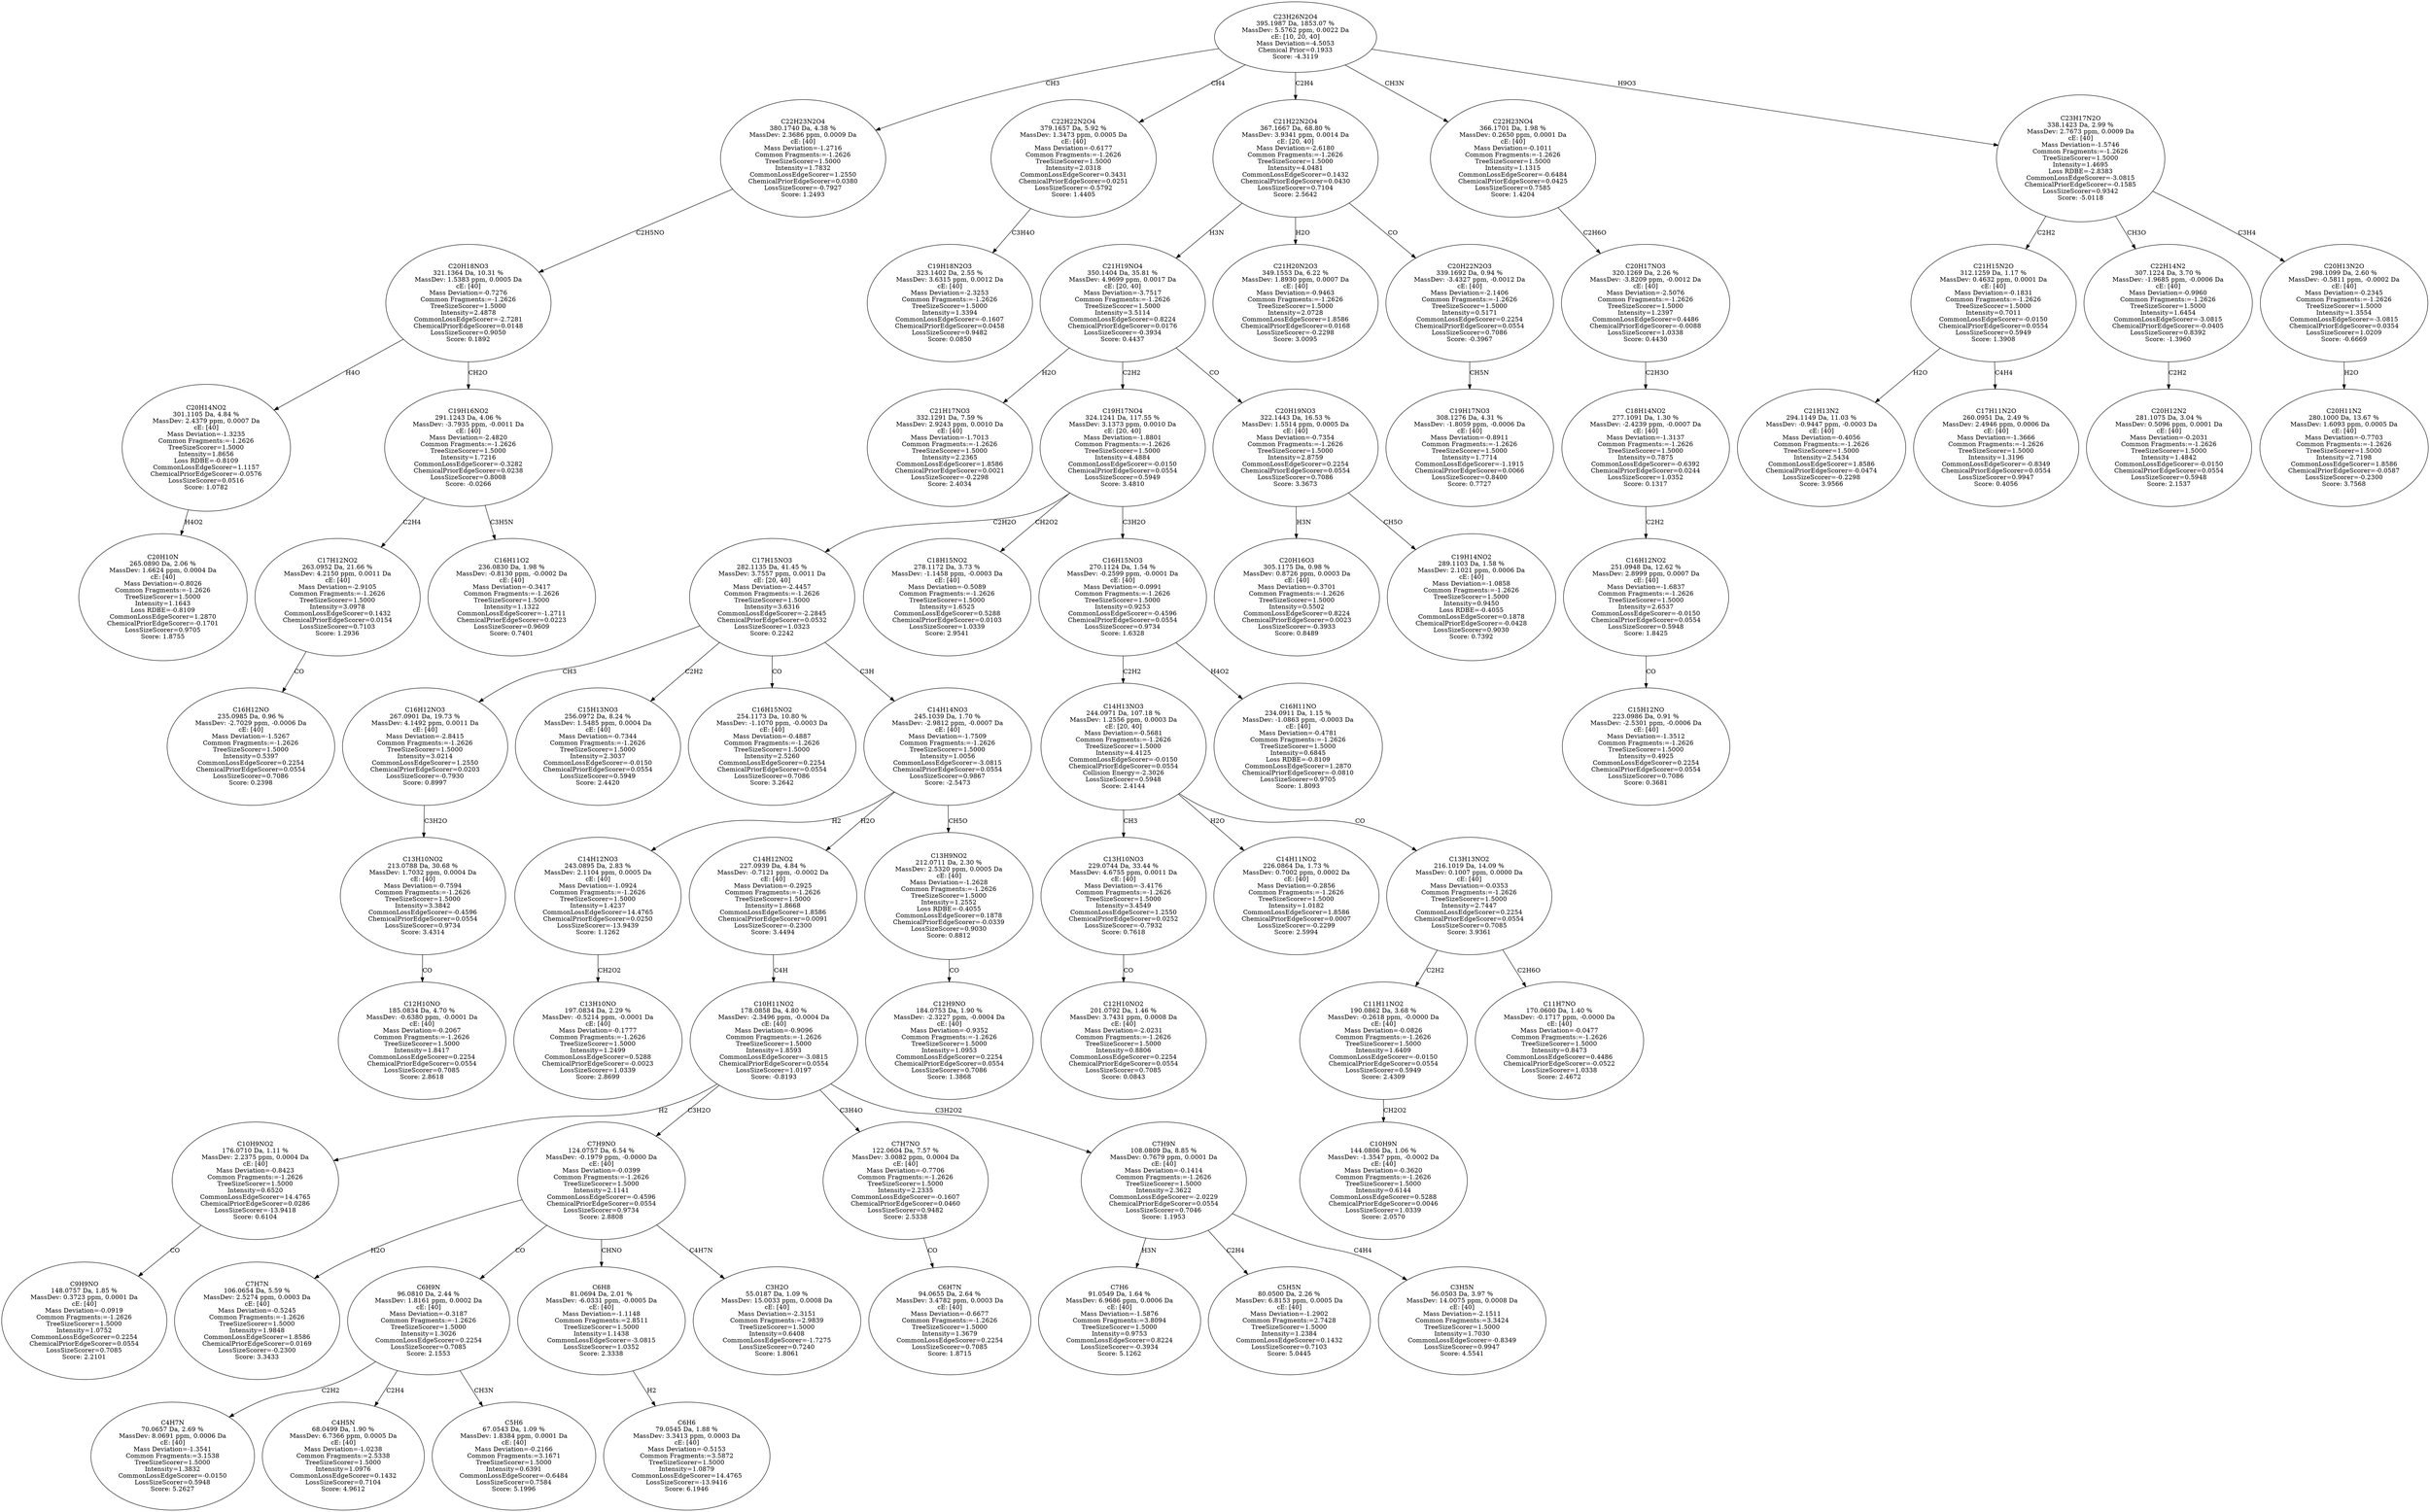strict digraph {
v1 [label="C20H10N\n265.0890 Da, 2.06 %\nMassDev: 1.6624 ppm, 0.0004 Da\ncE: [40]\nMass Deviation=-0.8026\nCommon Fragments:=-1.2626\nTreeSizeScorer=1.5000\nIntensity=1.1643\nLoss RDBE=-0.8109\nCommonLossEdgeScorer=1.2870\nChemicalPriorEdgeScorer=-0.1701\nLossSizeScorer=0.9705\nScore: 1.8755"];
v2 [label="C20H14NO2\n301.1105 Da, 4.84 %\nMassDev: 2.4379 ppm, 0.0007 Da\ncE: [40]\nMass Deviation=-1.3235\nCommon Fragments:=-1.2626\nTreeSizeScorer=1.5000\nIntensity=1.8656\nLoss RDBE=-0.8109\nCommonLossEdgeScorer=1.1157\nChemicalPriorEdgeScorer=-0.0576\nLossSizeScorer=0.0516\nScore: 1.0782"];
v3 [label="C16H12NO\n235.0985 Da, 0.96 %\nMassDev: -2.7029 ppm, -0.0006 Da\ncE: [40]\nMass Deviation=-1.5267\nCommon Fragments:=-1.2626\nTreeSizeScorer=1.5000\nIntensity=0.5397\nCommonLossEdgeScorer=0.2254\nChemicalPriorEdgeScorer=0.0554\nLossSizeScorer=0.7086\nScore: 0.2398"];
v4 [label="C17H12NO2\n263.0952 Da, 21.66 %\nMassDev: 4.2150 ppm, 0.0011 Da\ncE: [40]\nMass Deviation=-2.9105\nCommon Fragments:=-1.2626\nTreeSizeScorer=1.5000\nIntensity=3.0978\nCommonLossEdgeScorer=0.1432\nChemicalPriorEdgeScorer=0.0154\nLossSizeScorer=0.7103\nScore: 1.2936"];
v5 [label="C16H11O2\n236.0830 Da, 1.98 %\nMassDev: -0.8130 ppm, -0.0002 Da\ncE: [40]\nMass Deviation=-0.3417\nCommon Fragments:=-1.2626\nTreeSizeScorer=1.5000\nIntensity=1.1322\nCommonLossEdgeScorer=-1.2711\nChemicalPriorEdgeScorer=0.0223\nLossSizeScorer=0.9609\nScore: 0.7401"];
v6 [label="C19H16NO2\n291.1243 Da, 4.06 %\nMassDev: -3.7935 ppm, -0.0011 Da\ncE: [40]\nMass Deviation=-2.4820\nCommon Fragments:=-1.2626\nTreeSizeScorer=1.5000\nIntensity=1.7216\nCommonLossEdgeScorer=-0.3282\nChemicalPriorEdgeScorer=0.0238\nLossSizeScorer=0.8008\nScore: -0.0266"];
v7 [label="C20H18NO3\n321.1364 Da, 10.31 %\nMassDev: 1.5383 ppm, 0.0005 Da\ncE: [40]\nMass Deviation=-0.7276\nCommon Fragments:=-1.2626\nTreeSizeScorer=1.5000\nIntensity=2.4878\nCommonLossEdgeScorer=-2.7281\nChemicalPriorEdgeScorer=0.0148\nLossSizeScorer=0.9050\nScore: 0.1892"];
v8 [label="C22H23N2O4\n380.1740 Da, 4.38 %\nMassDev: 2.3686 ppm, 0.0009 Da\ncE: [40]\nMass Deviation=-1.2716\nCommon Fragments:=-1.2626\nTreeSizeScorer=1.5000\nIntensity=1.7832\nCommonLossEdgeScorer=1.2550\nChemicalPriorEdgeScorer=0.0380\nLossSizeScorer=-0.7927\nScore: 1.2493"];
v9 [label="C19H18N2O3\n323.1402 Da, 2.55 %\nMassDev: 3.6315 ppm, 0.0012 Da\ncE: [40]\nMass Deviation=-2.3253\nCommon Fragments:=-1.2626\nTreeSizeScorer=1.5000\nIntensity=1.3394\nCommonLossEdgeScorer=-0.1607\nChemicalPriorEdgeScorer=0.0458\nLossSizeScorer=0.9482\nScore: 0.0850"];
v10 [label="C22H22N2O4\n379.1657 Da, 5.92 %\nMassDev: 1.3473 ppm, 0.0005 Da\ncE: [40]\nMass Deviation=-0.6177\nCommon Fragments:=-1.2626\nTreeSizeScorer=1.5000\nIntensity=2.0318\nCommonLossEdgeScorer=0.3431\nChemicalPriorEdgeScorer=0.0251\nLossSizeScorer=-0.5792\nScore: 1.4405"];
v11 [label="C21H17NO3\n332.1291 Da, 7.59 %\nMassDev: 2.9243 ppm, 0.0010 Da\ncE: [40]\nMass Deviation=-1.7013\nCommon Fragments:=-1.2626\nTreeSizeScorer=1.5000\nIntensity=2.2365\nCommonLossEdgeScorer=1.8586\nChemicalPriorEdgeScorer=0.0021\nLossSizeScorer=-0.2298\nScore: 2.4034"];
v12 [label="C12H10NO\n185.0834 Da, 4.70 %\nMassDev: -0.6380 ppm, -0.0001 Da\ncE: [40]\nMass Deviation=-0.2067\nCommon Fragments:=-1.2626\nTreeSizeScorer=1.5000\nIntensity=1.8417\nCommonLossEdgeScorer=0.2254\nChemicalPriorEdgeScorer=0.0554\nLossSizeScorer=0.7085\nScore: 2.8618"];
v13 [label="C13H10NO2\n213.0788 Da, 30.68 %\nMassDev: 1.7032 ppm, 0.0004 Da\ncE: [40]\nMass Deviation=-0.7594\nCommon Fragments:=-1.2626\nTreeSizeScorer=1.5000\nIntensity=3.3842\nCommonLossEdgeScorer=-0.4596\nChemicalPriorEdgeScorer=0.0554\nLossSizeScorer=0.9734\nScore: 3.4314"];
v14 [label="C16H12NO3\n267.0901 Da, 19.73 %\nMassDev: 4.1492 ppm, 0.0011 Da\ncE: [40]\nMass Deviation=-2.8415\nCommon Fragments:=-1.2626\nTreeSizeScorer=1.5000\nIntensity=3.0214\nCommonLossEdgeScorer=1.2550\nChemicalPriorEdgeScorer=0.0203\nLossSizeScorer=-0.7930\nScore: 0.8997"];
v15 [label="C15H13NO3\n256.0972 Da, 8.24 %\nMassDev: 1.5485 ppm, 0.0004 Da\ncE: [40]\nMass Deviation=-0.7344\nCommon Fragments:=-1.2626\nTreeSizeScorer=1.5000\nIntensity=2.3037\nCommonLossEdgeScorer=-0.0150\nChemicalPriorEdgeScorer=0.0554\nLossSizeScorer=0.5949\nScore: 2.4420"];
v16 [label="C16H15NO2\n254.1173 Da, 10.80 %\nMassDev: -1.1070 ppm, -0.0003 Da\ncE: [40]\nMass Deviation=-0.4887\nCommon Fragments:=-1.2626\nTreeSizeScorer=1.5000\nIntensity=2.5260\nCommonLossEdgeScorer=0.2254\nChemicalPriorEdgeScorer=0.0554\nLossSizeScorer=0.7086\nScore: 3.2642"];
v17 [label="C13H10NO\n197.0834 Da, 2.29 %\nMassDev: -0.5214 ppm, -0.0001 Da\ncE: [40]\nMass Deviation=-0.1777\nCommon Fragments:=-1.2626\nTreeSizeScorer=1.5000\nIntensity=1.2499\nCommonLossEdgeScorer=0.5288\nChemicalPriorEdgeScorer=-0.0023\nLossSizeScorer=1.0339\nScore: 2.8699"];
v18 [label="C14H12NO3\n243.0895 Da, 2.83 %\nMassDev: 2.1104 ppm, 0.0005 Da\ncE: [40]\nMass Deviation=-1.0924\nCommon Fragments:=-1.2626\nTreeSizeScorer=1.5000\nIntensity=1.4237\nCommonLossEdgeScorer=14.4765\nChemicalPriorEdgeScorer=0.0250\nLossSizeScorer=-13.9439\nScore: 1.1262"];
v19 [label="C9H9NO\n148.0757 Da, 1.85 %\nMassDev: 0.3723 ppm, 0.0001 Da\ncE: [40]\nMass Deviation=-0.0919\nCommon Fragments:=-1.2626\nTreeSizeScorer=1.5000\nIntensity=1.0752\nCommonLossEdgeScorer=0.2254\nChemicalPriorEdgeScorer=0.0554\nLossSizeScorer=0.7085\nScore: 2.2101"];
v20 [label="C10H9NO2\n176.0710 Da, 1.11 %\nMassDev: 2.2375 ppm, 0.0004 Da\ncE: [40]\nMass Deviation=-0.8423\nCommon Fragments:=-1.2626\nTreeSizeScorer=1.5000\nIntensity=0.6520\nCommonLossEdgeScorer=14.4765\nChemicalPriorEdgeScorer=0.0286\nLossSizeScorer=-13.9418\nScore: 0.6104"];
v21 [label="C7H7N\n106.0654 Da, 5.59 %\nMassDev: 2.5274 ppm, 0.0003 Da\ncE: [40]\nMass Deviation=-0.5245\nCommon Fragments:=-1.2626\nTreeSizeScorer=1.5000\nIntensity=1.9848\nCommonLossEdgeScorer=1.8586\nChemicalPriorEdgeScorer=0.0169\nLossSizeScorer=-0.2300\nScore: 3.3433"];
v22 [label="C4H7N\n70.0657 Da, 2.69 %\nMassDev: 8.0691 ppm, 0.0006 Da\ncE: [40]\nMass Deviation=-1.3541\nCommon Fragments:=3.1538\nTreeSizeScorer=1.5000\nIntensity=1.3832\nCommonLossEdgeScorer=-0.0150\nLossSizeScorer=0.5948\nScore: 5.2627"];
v23 [label="C4H5N\n68.0499 Da, 1.90 %\nMassDev: 6.7366 ppm, 0.0005 Da\ncE: [40]\nMass Deviation=-1.0238\nCommon Fragments:=2.5338\nTreeSizeScorer=1.5000\nIntensity=1.0976\nCommonLossEdgeScorer=0.1432\nLossSizeScorer=0.7104\nScore: 4.9612"];
v24 [label="C5H6\n67.0543 Da, 1.09 %\nMassDev: 1.8384 ppm, 0.0001 Da\ncE: [40]\nMass Deviation=-0.2166\nCommon Fragments:=3.1671\nTreeSizeScorer=1.5000\nIntensity=0.6391\nCommonLossEdgeScorer=-0.6484\nLossSizeScorer=0.7584\nScore: 5.1996"];
v25 [label="C6H9N\n96.0810 Da, 2.44 %\nMassDev: 1.8161 ppm, 0.0002 Da\ncE: [40]\nMass Deviation=-0.3187\nCommon Fragments:=-1.2626\nTreeSizeScorer=1.5000\nIntensity=1.3026\nCommonLossEdgeScorer=0.2254\nLossSizeScorer=0.7085\nScore: 2.1553"];
v26 [label="C6H6\n79.0545 Da, 1.88 %\nMassDev: 3.3413 ppm, 0.0003 Da\ncE: [40]\nMass Deviation=-0.5153\nCommon Fragments:=3.5872\nTreeSizeScorer=1.5000\nIntensity=1.0879\nCommonLossEdgeScorer=14.4765\nLossSizeScorer=-13.9416\nScore: 6.1946"];
v27 [label="C6H8\n81.0694 Da, 2.01 %\nMassDev: -6.0331 ppm, -0.0005 Da\ncE: [40]\nMass Deviation=-1.1148\nCommon Fragments:=2.8511\nTreeSizeScorer=1.5000\nIntensity=1.1438\nCommonLossEdgeScorer=-3.0815\nLossSizeScorer=1.0352\nScore: 2.3338"];
v28 [label="C3H2O\n55.0187 Da, 1.09 %\nMassDev: 15.0033 ppm, 0.0008 Da\ncE: [40]\nMass Deviation=-2.3151\nCommon Fragments:=2.9839\nTreeSizeScorer=1.5000\nIntensity=0.6408\nCommonLossEdgeScorer=-1.7275\nLossSizeScorer=0.7240\nScore: 1.8061"];
v29 [label="C7H9NO\n124.0757 Da, 6.54 %\nMassDev: -0.1979 ppm, -0.0000 Da\ncE: [40]\nMass Deviation=-0.0399\nCommon Fragments:=-1.2626\nTreeSizeScorer=1.5000\nIntensity=2.1141\nCommonLossEdgeScorer=-0.4596\nChemicalPriorEdgeScorer=0.0554\nLossSizeScorer=0.9734\nScore: 2.8808"];
v30 [label="C6H7N\n94.0655 Da, 2.64 %\nMassDev: 3.4782 ppm, 0.0003 Da\ncE: [40]\nMass Deviation=-0.6677\nCommon Fragments:=-1.2626\nTreeSizeScorer=1.5000\nIntensity=1.3679\nCommonLossEdgeScorer=0.2254\nLossSizeScorer=0.7085\nScore: 1.8715"];
v31 [label="C7H7NO\n122.0604 Da, 7.57 %\nMassDev: 3.0082 ppm, 0.0004 Da\ncE: [40]\nMass Deviation=-0.7706\nCommon Fragments:=-1.2626\nTreeSizeScorer=1.5000\nIntensity=2.2335\nCommonLossEdgeScorer=-0.1607\nChemicalPriorEdgeScorer=0.0460\nLossSizeScorer=0.9482\nScore: 2.5338"];
v32 [label="C7H6\n91.0549 Da, 1.64 %\nMassDev: 6.9686 ppm, 0.0006 Da\ncE: [40]\nMass Deviation=-1.5876\nCommon Fragments:=3.8094\nTreeSizeScorer=1.5000\nIntensity=0.9753\nCommonLossEdgeScorer=0.8224\nLossSizeScorer=-0.3934\nScore: 5.1262"];
v33 [label="C5H5N\n80.0500 Da, 2.26 %\nMassDev: 6.8153 ppm, 0.0005 Da\ncE: [40]\nMass Deviation=-1.2902\nCommon Fragments:=2.7428\nTreeSizeScorer=1.5000\nIntensity=1.2384\nCommonLossEdgeScorer=0.1432\nLossSizeScorer=0.7103\nScore: 5.0445"];
v34 [label="C3H5N\n56.0503 Da, 3.97 %\nMassDev: 14.0075 ppm, 0.0008 Da\ncE: [40]\nMass Deviation=-2.1511\nCommon Fragments:=3.3424\nTreeSizeScorer=1.5000\nIntensity=1.7030\nCommonLossEdgeScorer=-0.8349\nLossSizeScorer=0.9947\nScore: 4.5541"];
v35 [label="C7H9N\n108.0809 Da, 8.85 %\nMassDev: 0.7679 ppm, 0.0001 Da\ncE: [40]\nMass Deviation=-0.1414\nCommon Fragments:=-1.2626\nTreeSizeScorer=1.5000\nIntensity=2.3622\nCommonLossEdgeScorer=-2.0229\nChemicalPriorEdgeScorer=0.0554\nLossSizeScorer=0.7046\nScore: 1.1953"];
v36 [label="C10H11NO2\n178.0858 Da, 4.80 %\nMassDev: -2.3496 ppm, -0.0004 Da\ncE: [40]\nMass Deviation=-0.9096\nCommon Fragments:=-1.2626\nTreeSizeScorer=1.5000\nIntensity=1.8593\nCommonLossEdgeScorer=-3.0815\nChemicalPriorEdgeScorer=0.0554\nLossSizeScorer=1.0197\nScore: -0.8193"];
v37 [label="C14H12NO2\n227.0939 Da, 4.84 %\nMassDev: -0.7121 ppm, -0.0002 Da\ncE: [40]\nMass Deviation=-0.2925\nCommon Fragments:=-1.2626\nTreeSizeScorer=1.5000\nIntensity=1.8668\nCommonLossEdgeScorer=1.8586\nChemicalPriorEdgeScorer=0.0091\nLossSizeScorer=-0.2300\nScore: 3.4494"];
v38 [label="C12H9NO\n184.0753 Da, 1.90 %\nMassDev: -2.3227 ppm, -0.0004 Da\ncE: [40]\nMass Deviation=-0.9352\nCommon Fragments:=-1.2626\nTreeSizeScorer=1.5000\nIntensity=1.0953\nCommonLossEdgeScorer=0.2254\nChemicalPriorEdgeScorer=0.0554\nLossSizeScorer=0.7086\nScore: 1.3868"];
v39 [label="C13H9NO2\n212.0711 Da, 2.30 %\nMassDev: 2.5320 ppm, 0.0005 Da\ncE: [40]\nMass Deviation=-1.2628\nCommon Fragments:=-1.2626\nTreeSizeScorer=1.5000\nIntensity=1.2552\nLoss RDBE=-0.4055\nCommonLossEdgeScorer=0.1878\nChemicalPriorEdgeScorer=-0.0339\nLossSizeScorer=0.9030\nScore: 0.8812"];
v40 [label="C14H14NO3\n245.1039 Da, 1.70 %\nMassDev: -2.9812 ppm, -0.0007 Da\ncE: [40]\nMass Deviation=-1.7509\nCommon Fragments:=-1.2626\nTreeSizeScorer=1.5000\nIntensity=1.0056\nCommonLossEdgeScorer=-3.0815\nChemicalPriorEdgeScorer=0.0554\nLossSizeScorer=0.9867\nScore: -2.5473"];
v41 [label="C17H15NO3\n282.1135 Da, 41.45 %\nMassDev: 3.7557 ppm, 0.0011 Da\ncE: [20, 40]\nMass Deviation=-2.4457\nCommon Fragments:=-1.2626\nTreeSizeScorer=1.5000\nIntensity=3.6316\nCommonLossEdgeScorer=-2.2845\nChemicalPriorEdgeScorer=0.0532\nLossSizeScorer=1.0323\nScore: 0.2242"];
v42 [label="C18H15NO2\n278.1172 Da, 3.73 %\nMassDev: -1.1458 ppm, -0.0003 Da\ncE: [40]\nMass Deviation=-0.5089\nCommon Fragments:=-1.2626\nTreeSizeScorer=1.5000\nIntensity=1.6525\nCommonLossEdgeScorer=0.5288\nChemicalPriorEdgeScorer=0.0103\nLossSizeScorer=1.0339\nScore: 2.9541"];
v43 [label="C12H10NO2\n201.0792 Da, 1.46 %\nMassDev: 3.7431 ppm, 0.0008 Da\ncE: [40]\nMass Deviation=-2.0231\nCommon Fragments:=-1.2626\nTreeSizeScorer=1.5000\nIntensity=0.8806\nCommonLossEdgeScorer=0.2254\nChemicalPriorEdgeScorer=0.0554\nLossSizeScorer=0.7085\nScore: 0.0843"];
v44 [label="C13H10NO3\n229.0744 Da, 33.44 %\nMassDev: 4.6755 ppm, 0.0011 Da\ncE: [40]\nMass Deviation=-3.4176\nCommon Fragments:=-1.2626\nTreeSizeScorer=1.5000\nIntensity=3.4549\nCommonLossEdgeScorer=1.2550\nChemicalPriorEdgeScorer=0.0252\nLossSizeScorer=-0.7932\nScore: 0.7618"];
v45 [label="C14H11NO2\n226.0864 Da, 1.73 %\nMassDev: 0.7002 ppm, 0.0002 Da\ncE: [40]\nMass Deviation=-0.2856\nCommon Fragments:=-1.2626\nTreeSizeScorer=1.5000\nIntensity=1.0182\nCommonLossEdgeScorer=1.8586\nChemicalPriorEdgeScorer=0.0007\nLossSizeScorer=-0.2299\nScore: 2.5994"];
v46 [label="C10H9N\n144.0806 Da, 1.06 %\nMassDev: -1.3547 ppm, -0.0002 Da\ncE: [40]\nMass Deviation=-0.3620\nCommon Fragments:=-1.2626\nTreeSizeScorer=1.5000\nIntensity=0.6144\nCommonLossEdgeScorer=0.5288\nChemicalPriorEdgeScorer=0.0046\nLossSizeScorer=1.0339\nScore: 2.0570"];
v47 [label="C11H11NO2\n190.0862 Da, 3.68 %\nMassDev: -0.2618 ppm, -0.0000 Da\ncE: [40]\nMass Deviation=-0.0826\nCommon Fragments:=-1.2626\nTreeSizeScorer=1.5000\nIntensity=1.6409\nCommonLossEdgeScorer=-0.0150\nChemicalPriorEdgeScorer=0.0554\nLossSizeScorer=0.5949\nScore: 2.4309"];
v48 [label="C11H7NO\n170.0600 Da, 1.40 %\nMassDev: -0.1717 ppm, -0.0000 Da\ncE: [40]\nMass Deviation=-0.0477\nCommon Fragments:=-1.2626\nTreeSizeScorer=1.5000\nIntensity=0.8473\nCommonLossEdgeScorer=0.4486\nChemicalPriorEdgeScorer=-0.0522\nLossSizeScorer=1.0338\nScore: 2.4672"];
v49 [label="C13H13NO2\n216.1019 Da, 14.09 %\nMassDev: 0.1007 ppm, 0.0000 Da\ncE: [40]\nMass Deviation=-0.0353\nCommon Fragments:=-1.2626\nTreeSizeScorer=1.5000\nIntensity=2.7447\nCommonLossEdgeScorer=0.2254\nChemicalPriorEdgeScorer=0.0554\nLossSizeScorer=0.7085\nScore: 3.9361"];
v50 [label="C14H13NO3\n244.0971 Da, 107.18 %\nMassDev: 1.2556 ppm, 0.0003 Da\ncE: [20, 40]\nMass Deviation=-0.5681\nCommon Fragments:=-1.2626\nTreeSizeScorer=1.5000\nIntensity=4.4125\nCommonLossEdgeScorer=-0.0150\nChemicalPriorEdgeScorer=0.0554\nCollision Energy=-2.3026\nLossSizeScorer=0.5948\nScore: 2.4144"];
v51 [label="C16H11NO\n234.0911 Da, 1.15 %\nMassDev: -1.0863 ppm, -0.0003 Da\ncE: [40]\nMass Deviation=-0.4781\nCommon Fragments:=-1.2626\nTreeSizeScorer=1.5000\nIntensity=0.6845\nLoss RDBE=-0.8109\nCommonLossEdgeScorer=1.2870\nChemicalPriorEdgeScorer=-0.0810\nLossSizeScorer=0.9705\nScore: 1.8093"];
v52 [label="C16H15NO3\n270.1124 Da, 1.54 %\nMassDev: -0.2599 ppm, -0.0001 Da\ncE: [40]\nMass Deviation=-0.0991\nCommon Fragments:=-1.2626\nTreeSizeScorer=1.5000\nIntensity=0.9253\nCommonLossEdgeScorer=-0.4596\nChemicalPriorEdgeScorer=0.0554\nLossSizeScorer=0.9734\nScore: 1.6328"];
v53 [label="C19H17NO4\n324.1241 Da, 117.55 %\nMassDev: 3.1373 ppm, 0.0010 Da\ncE: [20, 40]\nMass Deviation=-1.8801\nCommon Fragments:=-1.2626\nTreeSizeScorer=1.5000\nIntensity=4.4884\nCommonLossEdgeScorer=-0.0150\nChemicalPriorEdgeScorer=0.0554\nLossSizeScorer=0.5949\nScore: 3.4810"];
v54 [label="C20H16O3\n305.1175 Da, 0.98 %\nMassDev: 0.8726 ppm, 0.0003 Da\ncE: [40]\nMass Deviation=-0.3701\nCommon Fragments:=-1.2626\nTreeSizeScorer=1.5000\nIntensity=0.5502\nCommonLossEdgeScorer=0.8224\nChemicalPriorEdgeScorer=0.0023\nLossSizeScorer=-0.3933\nScore: 0.8489"];
v55 [label="C19H14NO2\n289.1103 Da, 1.58 %\nMassDev: 2.1021 ppm, 0.0006 Da\ncE: [40]\nMass Deviation=-1.0858\nCommon Fragments:=-1.2626\nTreeSizeScorer=1.5000\nIntensity=0.9450\nLoss RDBE=-0.4055\nCommonLossEdgeScorer=0.1878\nChemicalPriorEdgeScorer=-0.0428\nLossSizeScorer=0.9030\nScore: 0.7392"];
v56 [label="C20H19NO3\n322.1443 Da, 16.53 %\nMassDev: 1.5514 ppm, 0.0005 Da\ncE: [40]\nMass Deviation=-0.7354\nCommon Fragments:=-1.2626\nTreeSizeScorer=1.5000\nIntensity=2.8759\nCommonLossEdgeScorer=0.2254\nChemicalPriorEdgeScorer=0.0554\nLossSizeScorer=0.7086\nScore: 3.3673"];
v57 [label="C21H19NO4\n350.1404 Da, 35.81 %\nMassDev: 4.9699 ppm, 0.0017 Da\ncE: [20, 40]\nMass Deviation=-3.7517\nCommon Fragments:=-1.2626\nTreeSizeScorer=1.5000\nIntensity=3.5114\nCommonLossEdgeScorer=0.8224\nChemicalPriorEdgeScorer=0.0176\nLossSizeScorer=-0.3934\nScore: 0.4437"];
v58 [label="C21H20N2O3\n349.1553 Da, 6.22 %\nMassDev: 1.8930 ppm, 0.0007 Da\ncE: [40]\nMass Deviation=-0.9463\nCommon Fragments:=-1.2626\nTreeSizeScorer=1.5000\nIntensity=2.0728\nCommonLossEdgeScorer=1.8586\nChemicalPriorEdgeScorer=0.0168\nLossSizeScorer=-0.2298\nScore: 3.0095"];
v59 [label="C19H17NO3\n308.1276 Da, 4.31 %\nMassDev: -1.8059 ppm, -0.0006 Da\ncE: [40]\nMass Deviation=-0.8911\nCommon Fragments:=-1.2626\nTreeSizeScorer=1.5000\nIntensity=1.7714\nCommonLossEdgeScorer=-1.1915\nChemicalPriorEdgeScorer=0.0066\nLossSizeScorer=0.8400\nScore: 0.7727"];
v60 [label="C20H22N2O3\n339.1692 Da, 0.94 %\nMassDev: -3.4327 ppm, -0.0012 Da\ncE: [40]\nMass Deviation=-2.1406\nCommon Fragments:=-1.2626\nTreeSizeScorer=1.5000\nIntensity=0.5171\nCommonLossEdgeScorer=0.2254\nChemicalPriorEdgeScorer=0.0554\nLossSizeScorer=0.7086\nScore: -0.3967"];
v61 [label="C21H22N2O4\n367.1667 Da, 68.80 %\nMassDev: 3.9341 ppm, 0.0014 Da\ncE: [20, 40]\nMass Deviation=-2.6180\nCommon Fragments:=-1.2626\nTreeSizeScorer=1.5000\nIntensity=4.0481\nCommonLossEdgeScorer=0.1432\nChemicalPriorEdgeScorer=0.0430\nLossSizeScorer=0.7104\nScore: 2.5642"];
v62 [label="C15H12NO\n223.0986 Da, 0.91 %\nMassDev: -2.5301 ppm, -0.0006 Da\ncE: [40]\nMass Deviation=-1.3512\nCommon Fragments:=-1.2626\nTreeSizeScorer=1.5000\nIntensity=0.4925\nCommonLossEdgeScorer=0.2254\nChemicalPriorEdgeScorer=0.0554\nLossSizeScorer=0.7086\nScore: 0.3681"];
v63 [label="C16H12NO2\n251.0948 Da, 12.62 %\nMassDev: 2.8999 ppm, 0.0007 Da\ncE: [40]\nMass Deviation=-1.6837\nCommon Fragments:=-1.2626\nTreeSizeScorer=1.5000\nIntensity=2.6537\nCommonLossEdgeScorer=-0.0150\nChemicalPriorEdgeScorer=0.0554\nLossSizeScorer=0.5948\nScore: 1.8425"];
v64 [label="C18H14NO2\n277.1091 Da, 1.30 %\nMassDev: -2.4239 ppm, -0.0007 Da\ncE: [40]\nMass Deviation=-1.3137\nCommon Fragments:=-1.2626\nTreeSizeScorer=1.5000\nIntensity=0.7875\nCommonLossEdgeScorer=-0.6392\nChemicalPriorEdgeScorer=0.0244\nLossSizeScorer=1.0352\nScore: 0.1317"];
v65 [label="C20H17NO3\n320.1269 Da, 2.26 %\nMassDev: -3.8209 ppm, -0.0012 Da\ncE: [40]\nMass Deviation=-2.5076\nCommon Fragments:=-1.2626\nTreeSizeScorer=1.5000\nIntensity=1.2397\nCommonLossEdgeScorer=0.4486\nChemicalPriorEdgeScorer=-0.0088\nLossSizeScorer=1.0338\nScore: 0.4430"];
v66 [label="C22H23NO4\n366.1701 Da, 1.98 %\nMassDev: 0.2650 ppm, 0.0001 Da\ncE: [40]\nMass Deviation=-0.1011\nCommon Fragments:=-1.2626\nTreeSizeScorer=1.5000\nIntensity=1.1315\nCommonLossEdgeScorer=-0.6484\nChemicalPriorEdgeScorer=0.0425\nLossSizeScorer=0.7585\nScore: 1.4204"];
v67 [label="C21H13N2\n294.1149 Da, 11.03 %\nMassDev: -0.9447 ppm, -0.0003 Da\ncE: [40]\nMass Deviation=-0.4056\nCommon Fragments:=-1.2626\nTreeSizeScorer=1.5000\nIntensity=2.5434\nCommonLossEdgeScorer=1.8586\nChemicalPriorEdgeScorer=-0.0474\nLossSizeScorer=-0.2298\nScore: 3.9566"];
v68 [label="C17H11N2O\n260.0951 Da, 2.49 %\nMassDev: 2.4946 ppm, 0.0006 Da\ncE: [40]\nMass Deviation=-1.3666\nCommon Fragments:=-1.2626\nTreeSizeScorer=1.5000\nIntensity=1.3196\nCommonLossEdgeScorer=-0.8349\nChemicalPriorEdgeScorer=0.0554\nLossSizeScorer=0.9947\nScore: 0.4056"];
v69 [label="C21H15N2O\n312.1259 Da, 1.17 %\nMassDev: 0.4632 ppm, 0.0001 Da\ncE: [40]\nMass Deviation=-0.1831\nCommon Fragments:=-1.2626\nTreeSizeScorer=1.5000\nIntensity=0.7011\nCommonLossEdgeScorer=-0.0150\nChemicalPriorEdgeScorer=0.0554\nLossSizeScorer=0.5949\nScore: 1.3908"];
v70 [label="C20H12N2\n281.1075 Da, 3.04 %\nMassDev: 0.5096 ppm, 0.0001 Da\ncE: [40]\nMass Deviation=-0.2031\nCommon Fragments:=-1.2626\nTreeSizeScorer=1.5000\nIntensity=1.4842\nCommonLossEdgeScorer=-0.0150\nChemicalPriorEdgeScorer=0.0554\nLossSizeScorer=0.5948\nScore: 2.1537"];
v71 [label="C22H14N2\n307.1224 Da, 3.70 %\nMassDev: -1.9685 ppm, -0.0006 Da\ncE: [40]\nMass Deviation=-0.9960\nCommon Fragments:=-1.2626\nTreeSizeScorer=1.5000\nIntensity=1.6454\nCommonLossEdgeScorer=-3.0815\nChemicalPriorEdgeScorer=-0.0405\nLossSizeScorer=0.8392\nScore: -1.3960"];
v72 [label="C20H11N2\n280.1000 Da, 13.67 %\nMassDev: 1.6093 ppm, 0.0005 Da\ncE: [40]\nMass Deviation=-0.7703\nCommon Fragments:=-1.2626\nTreeSizeScorer=1.5000\nIntensity=2.7198\nCommonLossEdgeScorer=1.8586\nChemicalPriorEdgeScorer=-0.0587\nLossSizeScorer=-0.2300\nScore: 3.7568"];
v73 [label="C20H13N2O\n298.1099 Da, 2.60 %\nMassDev: -0.5811 ppm, -0.0002 Da\ncE: [40]\nMass Deviation=-0.2345\nCommon Fragments:=-1.2626\nTreeSizeScorer=1.5000\nIntensity=1.3554\nCommonLossEdgeScorer=-3.0815\nChemicalPriorEdgeScorer=0.0354\nLossSizeScorer=1.0209\nScore: -0.6669"];
v74 [label="C23H17N2O\n338.1423 Da, 2.99 %\nMassDev: 2.7673 ppm, 0.0009 Da\ncE: [40]\nMass Deviation=-1.5746\nCommon Fragments:=-1.2626\nTreeSizeScorer=1.5000\nIntensity=1.4695\nLoss RDBE=-2.8383\nCommonLossEdgeScorer=-3.0815\nChemicalPriorEdgeScorer=-0.1585\nLossSizeScorer=0.9342\nScore: -5.0118"];
v75 [label="C23H26N2O4\n395.1987 Da, 1853.07 %\nMassDev: 5.5762 ppm, 0.0022 Da\ncE: [10, 20, 40]\nMass Deviation=-4.5053\nChemical Prior=0.1933\nScore: -4.3119"];
v2 -> v1 [label="H4O2"];
v7 -> v2 [label="H4O"];
v4 -> v3 [label="CO"];
v6 -> v4 [label="C2H4"];
v6 -> v5 [label="C3H5N"];
v7 -> v6 [label="CH2O"];
v8 -> v7 [label="C2H5NO"];
v75 -> v8 [label="CH3"];
v10 -> v9 [label="C3H4O"];
v75 -> v10 [label="CH4"];
v57 -> v11 [label="H2O"];
v13 -> v12 [label="CO"];
v14 -> v13 [label="C3H2O"];
v41 -> v14 [label="CH3"];
v41 -> v15 [label="C2H2"];
v41 -> v16 [label="CO"];
v18 -> v17 [label="CH2O2"];
v40 -> v18 [label="H2"];
v20 -> v19 [label="CO"];
v36 -> v20 [label="H2"];
v29 -> v21 [label="H2O"];
v25 -> v22 [label="C2H2"];
v25 -> v23 [label="C2H4"];
v25 -> v24 [label="CH3N"];
v29 -> v25 [label="CO"];
v27 -> v26 [label="H2"];
v29 -> v27 [label="CHNO"];
v29 -> v28 [label="C4H7N"];
v36 -> v29 [label="C3H2O"];
v31 -> v30 [label="CO"];
v36 -> v31 [label="C3H4O"];
v35 -> v32 [label="H3N"];
v35 -> v33 [label="C2H4"];
v35 -> v34 [label="C4H4"];
v36 -> v35 [label="C3H2O2"];
v37 -> v36 [label="C4H"];
v40 -> v37 [label="H2O"];
v39 -> v38 [label="CO"];
v40 -> v39 [label="CH5O"];
v41 -> v40 [label="C3H"];
v53 -> v41 [label="C2H2O"];
v53 -> v42 [label="CH2O2"];
v44 -> v43 [label="CO"];
v50 -> v44 [label="CH3"];
v50 -> v45 [label="H2O"];
v47 -> v46 [label="CH2O2"];
v49 -> v47 [label="C2H2"];
v49 -> v48 [label="C2H6O"];
v50 -> v49 [label="CO"];
v52 -> v50 [label="C2H2"];
v52 -> v51 [label="H4O2"];
v53 -> v52 [label="C3H2O"];
v57 -> v53 [label="C2H2"];
v56 -> v54 [label="H3N"];
v56 -> v55 [label="CH5O"];
v57 -> v56 [label="CO"];
v61 -> v57 [label="H3N"];
v61 -> v58 [label="H2O"];
v60 -> v59 [label="CH5N"];
v61 -> v60 [label="CO"];
v75 -> v61 [label="C2H4"];
v63 -> v62 [label="CO"];
v64 -> v63 [label="C2H2"];
v65 -> v64 [label="C2H3O"];
v66 -> v65 [label="C2H6O"];
v75 -> v66 [label="CH3N"];
v69 -> v67 [label="H2O"];
v69 -> v68 [label="C4H4"];
v74 -> v69 [label="C2H2"];
v71 -> v70 [label="C2H2"];
v74 -> v71 [label="CH3O"];
v73 -> v72 [label="H2O"];
v74 -> v73 [label="C3H4"];
v75 -> v74 [label="H9O3"];
}